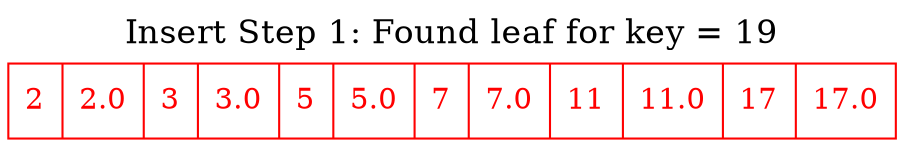 digraph BPlusTree {
    node [shape=record];
    label = "Insert Step 1: Found leaf for key = 19";
    labelloc = "top";
    fontsize = 16;
    Leaf0 [label="<f0> 2 | 2.0 | <f1> 3 | 3.0 | <f2> 5 | 5.0 | <f3> 7 | 7.0 | <f4> 11 | 11.0 | <f5> 17 | 17.0", color=red, fontcolor=red];
}
